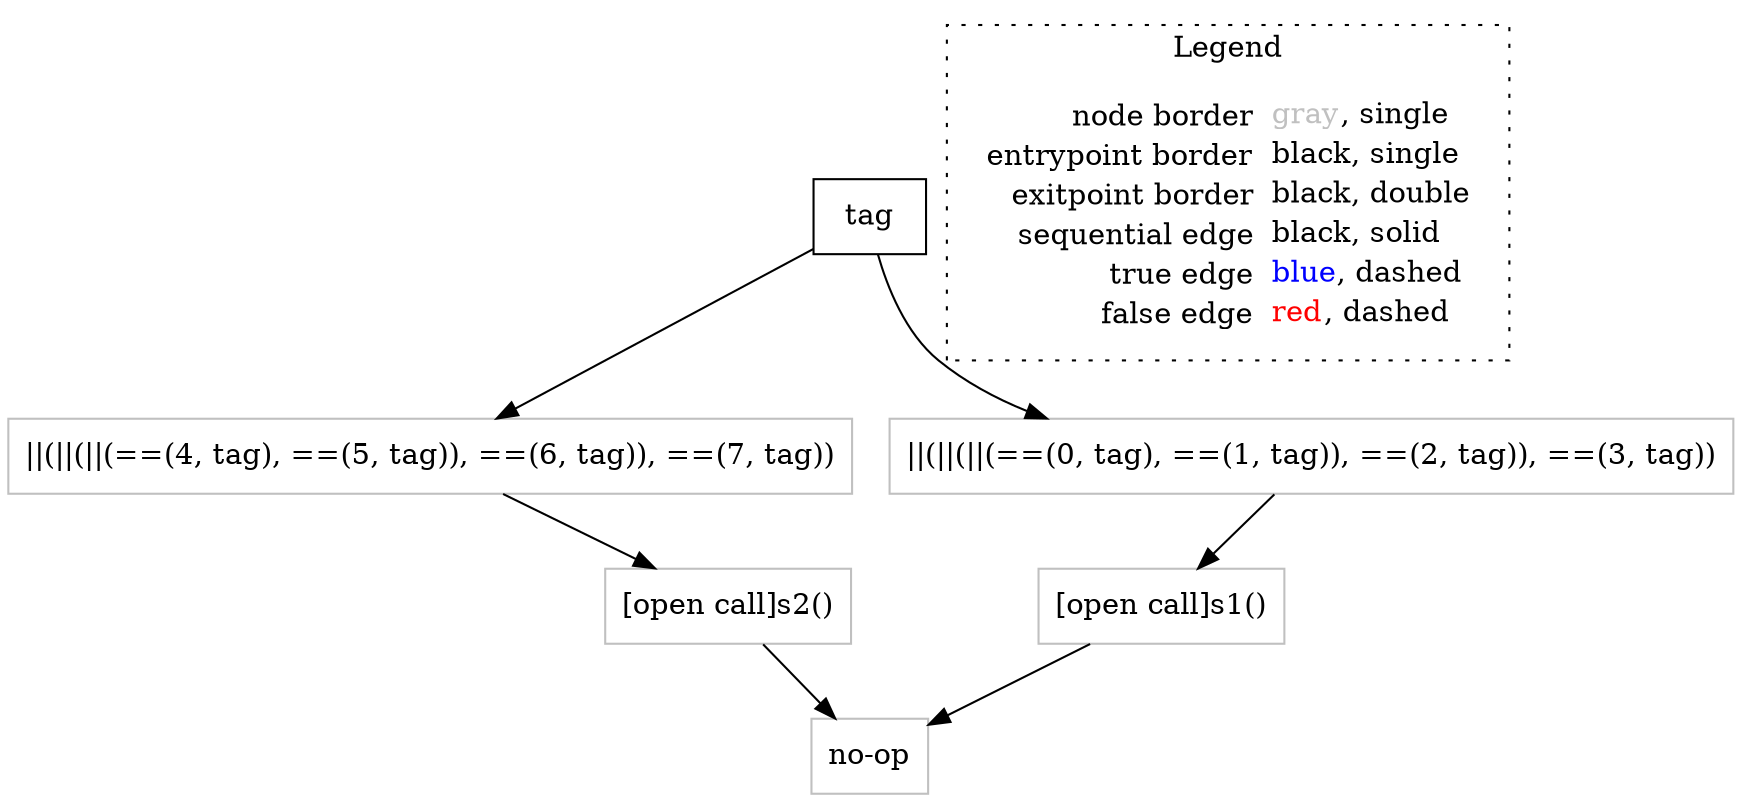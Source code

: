 digraph {
	"node0" [shape="rect",color="black",label=<tag>];
	"node1" [shape="rect",color="gray",label=<||(||(||(==(4, tag), ==(5, tag)), ==(6, tag)), ==(7, tag))>];
	"node2" [shape="rect",color="gray",label=<no-op>];
	"node3" [shape="rect",color="gray",label=<[open call]s2()>];
	"node4" [shape="rect",color="gray",label=<[open call]s1()>];
	"node5" [shape="rect",color="gray",label=<||(||(||(==(0, tag), ==(1, tag)), ==(2, tag)), ==(3, tag))>];
	"node0" -> "node1" [color="black"];
	"node0" -> "node5" [color="black"];
	"node1" -> "node3" [color="black"];
	"node3" -> "node2" [color="black"];
	"node4" -> "node2" [color="black"];
	"node5" -> "node4" [color="black"];
subgraph cluster_legend {
	label="Legend";
	style=dotted;
	node [shape=plaintext];
	"legend" [label=<<table border="0" cellpadding="2" cellspacing="0" cellborder="0"><tr><td align="right">node border&nbsp;</td><td align="left"><font color="gray">gray</font>, single</td></tr><tr><td align="right">entrypoint border&nbsp;</td><td align="left"><font color="black">black</font>, single</td></tr><tr><td align="right">exitpoint border&nbsp;</td><td align="left"><font color="black">black</font>, double</td></tr><tr><td align="right">sequential edge&nbsp;</td><td align="left"><font color="black">black</font>, solid</td></tr><tr><td align="right">true edge&nbsp;</td><td align="left"><font color="blue">blue</font>, dashed</td></tr><tr><td align="right">false edge&nbsp;</td><td align="left"><font color="red">red</font>, dashed</td></tr></table>>];
}

}
